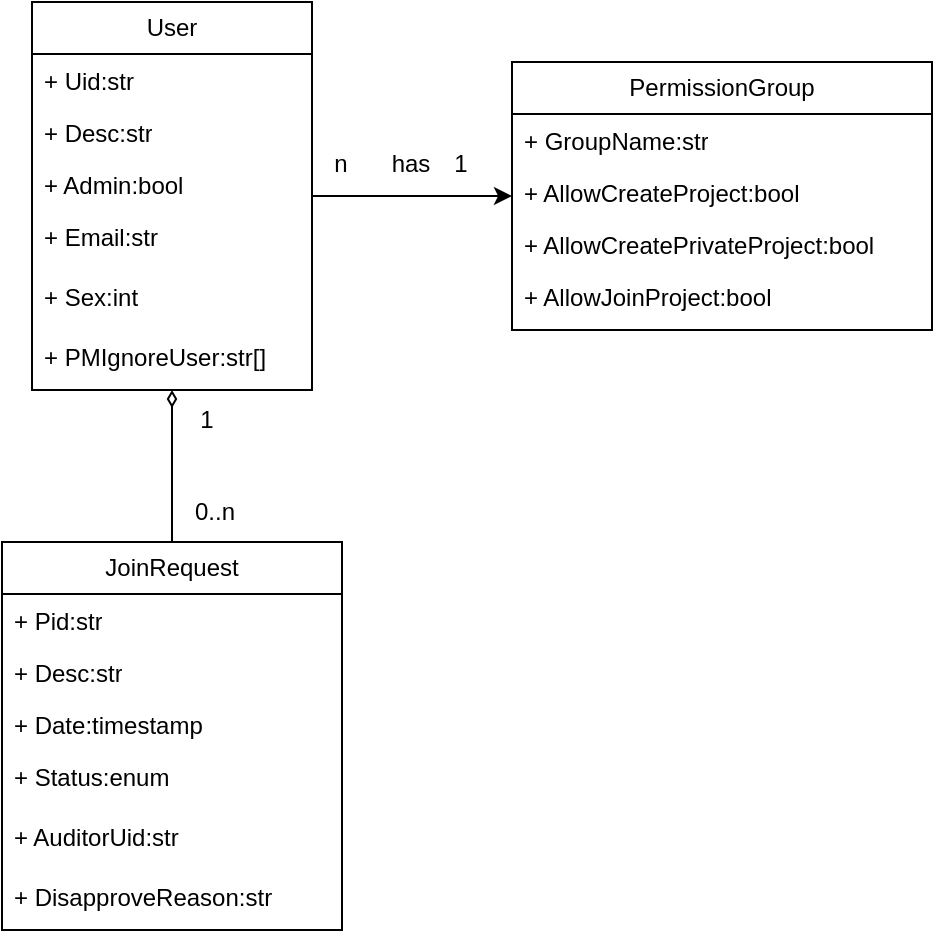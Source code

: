 <mxfile version="24.3.1" type="github">
  <diagram name="第 1 页" id="1odDleKzKIrbYBjiixFl">
    <mxGraphModel dx="983" dy="745" grid="1" gridSize="10" guides="1" tooltips="1" connect="1" arrows="1" fold="1" page="1" pageScale="1" pageWidth="827" pageHeight="1169" math="0" shadow="0">
      <root>
        <mxCell id="0" />
        <mxCell id="1" parent="0" />
        <mxCell id="ib88aiVqJiSz8_Cnnz4W-5" value="User" style="swimlane;fontStyle=0;childLayout=stackLayout;horizontal=1;startSize=26;fillColor=none;horizontalStack=0;resizeParent=1;resizeParentMax=0;resizeLast=0;collapsible=1;marginBottom=0;whiteSpace=wrap;html=1;" parent="1" vertex="1">
          <mxGeometry x="40" y="40" width="140" height="194" as="geometry" />
        </mxCell>
        <mxCell id="ib88aiVqJiSz8_Cnnz4W-6" value="+ Uid:str" style="text;strokeColor=none;fillColor=none;align=left;verticalAlign=top;spacingLeft=4;spacingRight=4;overflow=hidden;rotatable=0;points=[[0,0.5],[1,0.5]];portConstraint=eastwest;whiteSpace=wrap;html=1;" parent="ib88aiVqJiSz8_Cnnz4W-5" vertex="1">
          <mxGeometry y="26" width="140" height="26" as="geometry" />
        </mxCell>
        <mxCell id="ib88aiVqJiSz8_Cnnz4W-7" value="+ Desc:str" style="text;strokeColor=none;fillColor=none;align=left;verticalAlign=top;spacingLeft=4;spacingRight=4;overflow=hidden;rotatable=0;points=[[0,0.5],[1,0.5]];portConstraint=eastwest;whiteSpace=wrap;html=1;" parent="ib88aiVqJiSz8_Cnnz4W-5" vertex="1">
          <mxGeometry y="52" width="140" height="26" as="geometry" />
        </mxCell>
        <mxCell id="ib88aiVqJiSz8_Cnnz4W-8" value="+ Admin:bool" style="text;strokeColor=none;fillColor=none;align=left;verticalAlign=top;spacingLeft=4;spacingRight=4;overflow=hidden;rotatable=0;points=[[0,0.5],[1,0.5]];portConstraint=eastwest;whiteSpace=wrap;html=1;" parent="ib88aiVqJiSz8_Cnnz4W-5" vertex="1">
          <mxGeometry y="78" width="140" height="26" as="geometry" />
        </mxCell>
        <mxCell id="ib88aiVqJiSz8_Cnnz4W-9" value="+ Email:str" style="text;whiteSpace=wrap;html=1;fontFamily=Helvetica;fontSize=12;fontColor=default;spacingLeft=4;" parent="ib88aiVqJiSz8_Cnnz4W-5" vertex="1">
          <mxGeometry y="104" width="140" height="30" as="geometry" />
        </mxCell>
        <mxCell id="ib88aiVqJiSz8_Cnnz4W-10" value="+ Sex:int" style="text;whiteSpace=wrap;html=1;fontFamily=Helvetica;fontSize=12;fontColor=default;spacingLeft=4;" parent="ib88aiVqJiSz8_Cnnz4W-5" vertex="1">
          <mxGeometry y="134" width="140" height="30" as="geometry" />
        </mxCell>
        <mxCell id="ib88aiVqJiSz8_Cnnz4W-11" value="+ PMIgnoreUser:str[]" style="text;whiteSpace=wrap;html=1;fontFamily=Helvetica;fontSize=12;fontColor=default;spacingLeft=4;" parent="ib88aiVqJiSz8_Cnnz4W-5" vertex="1">
          <mxGeometry y="164" width="140" height="30" as="geometry" />
        </mxCell>
        <mxCell id="ib88aiVqJiSz8_Cnnz4W-24" style="edgeStyle=orthogonalEdgeStyle;rounded=0;orthogonalLoop=1;jettySize=auto;html=1;endArrow=diamondThin;endFill=0;" parent="1" source="ib88aiVqJiSz8_Cnnz4W-12" target="ib88aiVqJiSz8_Cnnz4W-5" edge="1">
          <mxGeometry relative="1" as="geometry" />
        </mxCell>
        <mxCell id="ib88aiVqJiSz8_Cnnz4W-12" value="JoinRequest" style="swimlane;fontStyle=0;childLayout=stackLayout;horizontal=1;startSize=26;fillColor=none;horizontalStack=0;resizeParent=1;resizeParentMax=0;resizeLast=0;collapsible=1;marginBottom=0;whiteSpace=wrap;html=1;" parent="1" vertex="1">
          <mxGeometry x="25" y="310" width="170" height="194" as="geometry" />
        </mxCell>
        <mxCell id="ib88aiVqJiSz8_Cnnz4W-13" value="+ Pid:str" style="text;strokeColor=none;fillColor=none;align=left;verticalAlign=top;spacingLeft=4;spacingRight=4;overflow=hidden;rotatable=0;points=[[0,0.5],[1,0.5]];portConstraint=eastwest;whiteSpace=wrap;html=1;" parent="ib88aiVqJiSz8_Cnnz4W-12" vertex="1">
          <mxGeometry y="26" width="170" height="26" as="geometry" />
        </mxCell>
        <mxCell id="ib88aiVqJiSz8_Cnnz4W-14" value="+ Desc:str" style="text;strokeColor=none;fillColor=none;align=left;verticalAlign=top;spacingLeft=4;spacingRight=4;overflow=hidden;rotatable=0;points=[[0,0.5],[1,0.5]];portConstraint=eastwest;whiteSpace=wrap;html=1;" parent="ib88aiVqJiSz8_Cnnz4W-12" vertex="1">
          <mxGeometry y="52" width="170" height="26" as="geometry" />
        </mxCell>
        <mxCell id="ib88aiVqJiSz8_Cnnz4W-15" value="+ Date:timestamp" style="text;strokeColor=none;fillColor=none;align=left;verticalAlign=top;spacingLeft=4;spacingRight=4;overflow=hidden;rotatable=0;points=[[0,0.5],[1,0.5]];portConstraint=eastwest;whiteSpace=wrap;html=1;" parent="ib88aiVqJiSz8_Cnnz4W-12" vertex="1">
          <mxGeometry y="78" width="170" height="26" as="geometry" />
        </mxCell>
        <mxCell id="ib88aiVqJiSz8_Cnnz4W-16" value="+ Status:enum" style="text;whiteSpace=wrap;html=1;fontFamily=Helvetica;fontSize=12;fontColor=default;spacingLeft=4;" parent="ib88aiVqJiSz8_Cnnz4W-12" vertex="1">
          <mxGeometry y="104" width="170" height="30" as="geometry" />
        </mxCell>
        <mxCell id="ib88aiVqJiSz8_Cnnz4W-18" value="+ AuditorUid:str" style="text;whiteSpace=wrap;html=1;fontFamily=Helvetica;fontSize=12;fontColor=default;spacingLeft=4;" parent="ib88aiVqJiSz8_Cnnz4W-12" vertex="1">
          <mxGeometry y="134" width="170" height="30" as="geometry" />
        </mxCell>
        <mxCell id="ib88aiVqJiSz8_Cnnz4W-17" value="+ DisapproveReason:str" style="text;whiteSpace=wrap;html=1;fontFamily=Helvetica;fontSize=12;fontColor=default;spacingLeft=4;" parent="ib88aiVqJiSz8_Cnnz4W-12" vertex="1">
          <mxGeometry y="164" width="170" height="30" as="geometry" />
        </mxCell>
        <mxCell id="ib88aiVqJiSz8_Cnnz4W-26" style="edgeStyle=orthogonalEdgeStyle;rounded=0;orthogonalLoop=1;jettySize=auto;html=1;endArrow=none;endFill=0;startArrow=classic;startFill=1;" parent="1" source="ib88aiVqJiSz8_Cnnz4W-19" target="ib88aiVqJiSz8_Cnnz4W-5" edge="1">
          <mxGeometry relative="1" as="geometry" />
        </mxCell>
        <mxCell id="ib88aiVqJiSz8_Cnnz4W-19" value="PermissionGroup" style="swimlane;fontStyle=0;childLayout=stackLayout;horizontal=1;startSize=26;fillColor=none;horizontalStack=0;resizeParent=1;resizeParentMax=0;resizeLast=0;collapsible=1;marginBottom=0;whiteSpace=wrap;html=1;" parent="1" vertex="1">
          <mxGeometry x="280" y="70" width="210" height="134" as="geometry" />
        </mxCell>
        <mxCell id="ib88aiVqJiSz8_Cnnz4W-20" value="+ GroupName:str" style="text;strokeColor=none;fillColor=none;align=left;verticalAlign=top;spacingLeft=4;spacingRight=4;overflow=hidden;rotatable=0;points=[[0,0.5],[1,0.5]];portConstraint=eastwest;whiteSpace=wrap;html=1;" parent="ib88aiVqJiSz8_Cnnz4W-19" vertex="1">
          <mxGeometry y="26" width="210" height="26" as="geometry" />
        </mxCell>
        <mxCell id="ib88aiVqJiSz8_Cnnz4W-21" value="+ AllowCreateProject:bool" style="text;strokeColor=none;fillColor=none;align=left;verticalAlign=top;spacingLeft=4;spacingRight=4;overflow=hidden;rotatable=0;points=[[0,0.5],[1,0.5]];portConstraint=eastwest;whiteSpace=wrap;html=1;" parent="ib88aiVqJiSz8_Cnnz4W-19" vertex="1">
          <mxGeometry y="52" width="210" height="26" as="geometry" />
        </mxCell>
        <mxCell id="ib88aiVqJiSz8_Cnnz4W-22" value="+ AllowCreatePrivateProject:bool" style="text;strokeColor=none;fillColor=none;align=left;verticalAlign=top;spacingLeft=4;spacingRight=4;overflow=hidden;rotatable=0;points=[[0,0.5],[1,0.5]];portConstraint=eastwest;whiteSpace=wrap;html=1;" parent="ib88aiVqJiSz8_Cnnz4W-19" vertex="1">
          <mxGeometry y="78" width="210" height="26" as="geometry" />
        </mxCell>
        <mxCell id="ib88aiVqJiSz8_Cnnz4W-23" value="+ AllowJoinProject:bool" style="text;whiteSpace=wrap;html=1;fontFamily=Helvetica;fontSize=12;fontColor=default;spacingLeft=4;" parent="ib88aiVqJiSz8_Cnnz4W-19" vertex="1">
          <mxGeometry y="104" width="210" height="30" as="geometry" />
        </mxCell>
        <mxCell id="ib88aiVqJiSz8_Cnnz4W-27" value="1" style="text;html=1;align=center;verticalAlign=middle;resizable=0;points=[];autosize=1;strokeColor=none;fillColor=none;" parent="1" vertex="1">
          <mxGeometry x="112" y="234" width="30" height="30" as="geometry" />
        </mxCell>
        <mxCell id="ib88aiVqJiSz8_Cnnz4W-28" value="0..n" style="text;html=1;align=center;verticalAlign=middle;resizable=0;points=[];autosize=1;strokeColor=none;fillColor=none;" parent="1" vertex="1">
          <mxGeometry x="111" y="280" width="40" height="30" as="geometry" />
        </mxCell>
        <mxCell id="ib88aiVqJiSz8_Cnnz4W-29" value="n" style="text;html=1;align=center;verticalAlign=middle;resizable=0;points=[];autosize=1;strokeColor=none;fillColor=none;" parent="1" vertex="1">
          <mxGeometry x="179" y="106" width="30" height="30" as="geometry" />
        </mxCell>
        <mxCell id="ib88aiVqJiSz8_Cnnz4W-30" value="1" style="text;html=1;align=center;verticalAlign=middle;resizable=0;points=[];autosize=1;strokeColor=none;fillColor=none;" parent="1" vertex="1">
          <mxGeometry x="239" y="106" width="30" height="30" as="geometry" />
        </mxCell>
        <mxCell id="SkJEVoaE3BAvnmcQElZG-1" value="has" style="text;html=1;align=center;verticalAlign=middle;resizable=0;points=[];autosize=1;strokeColor=none;fillColor=none;" vertex="1" parent="1">
          <mxGeometry x="209" y="106" width="40" height="30" as="geometry" />
        </mxCell>
      </root>
    </mxGraphModel>
  </diagram>
</mxfile>
